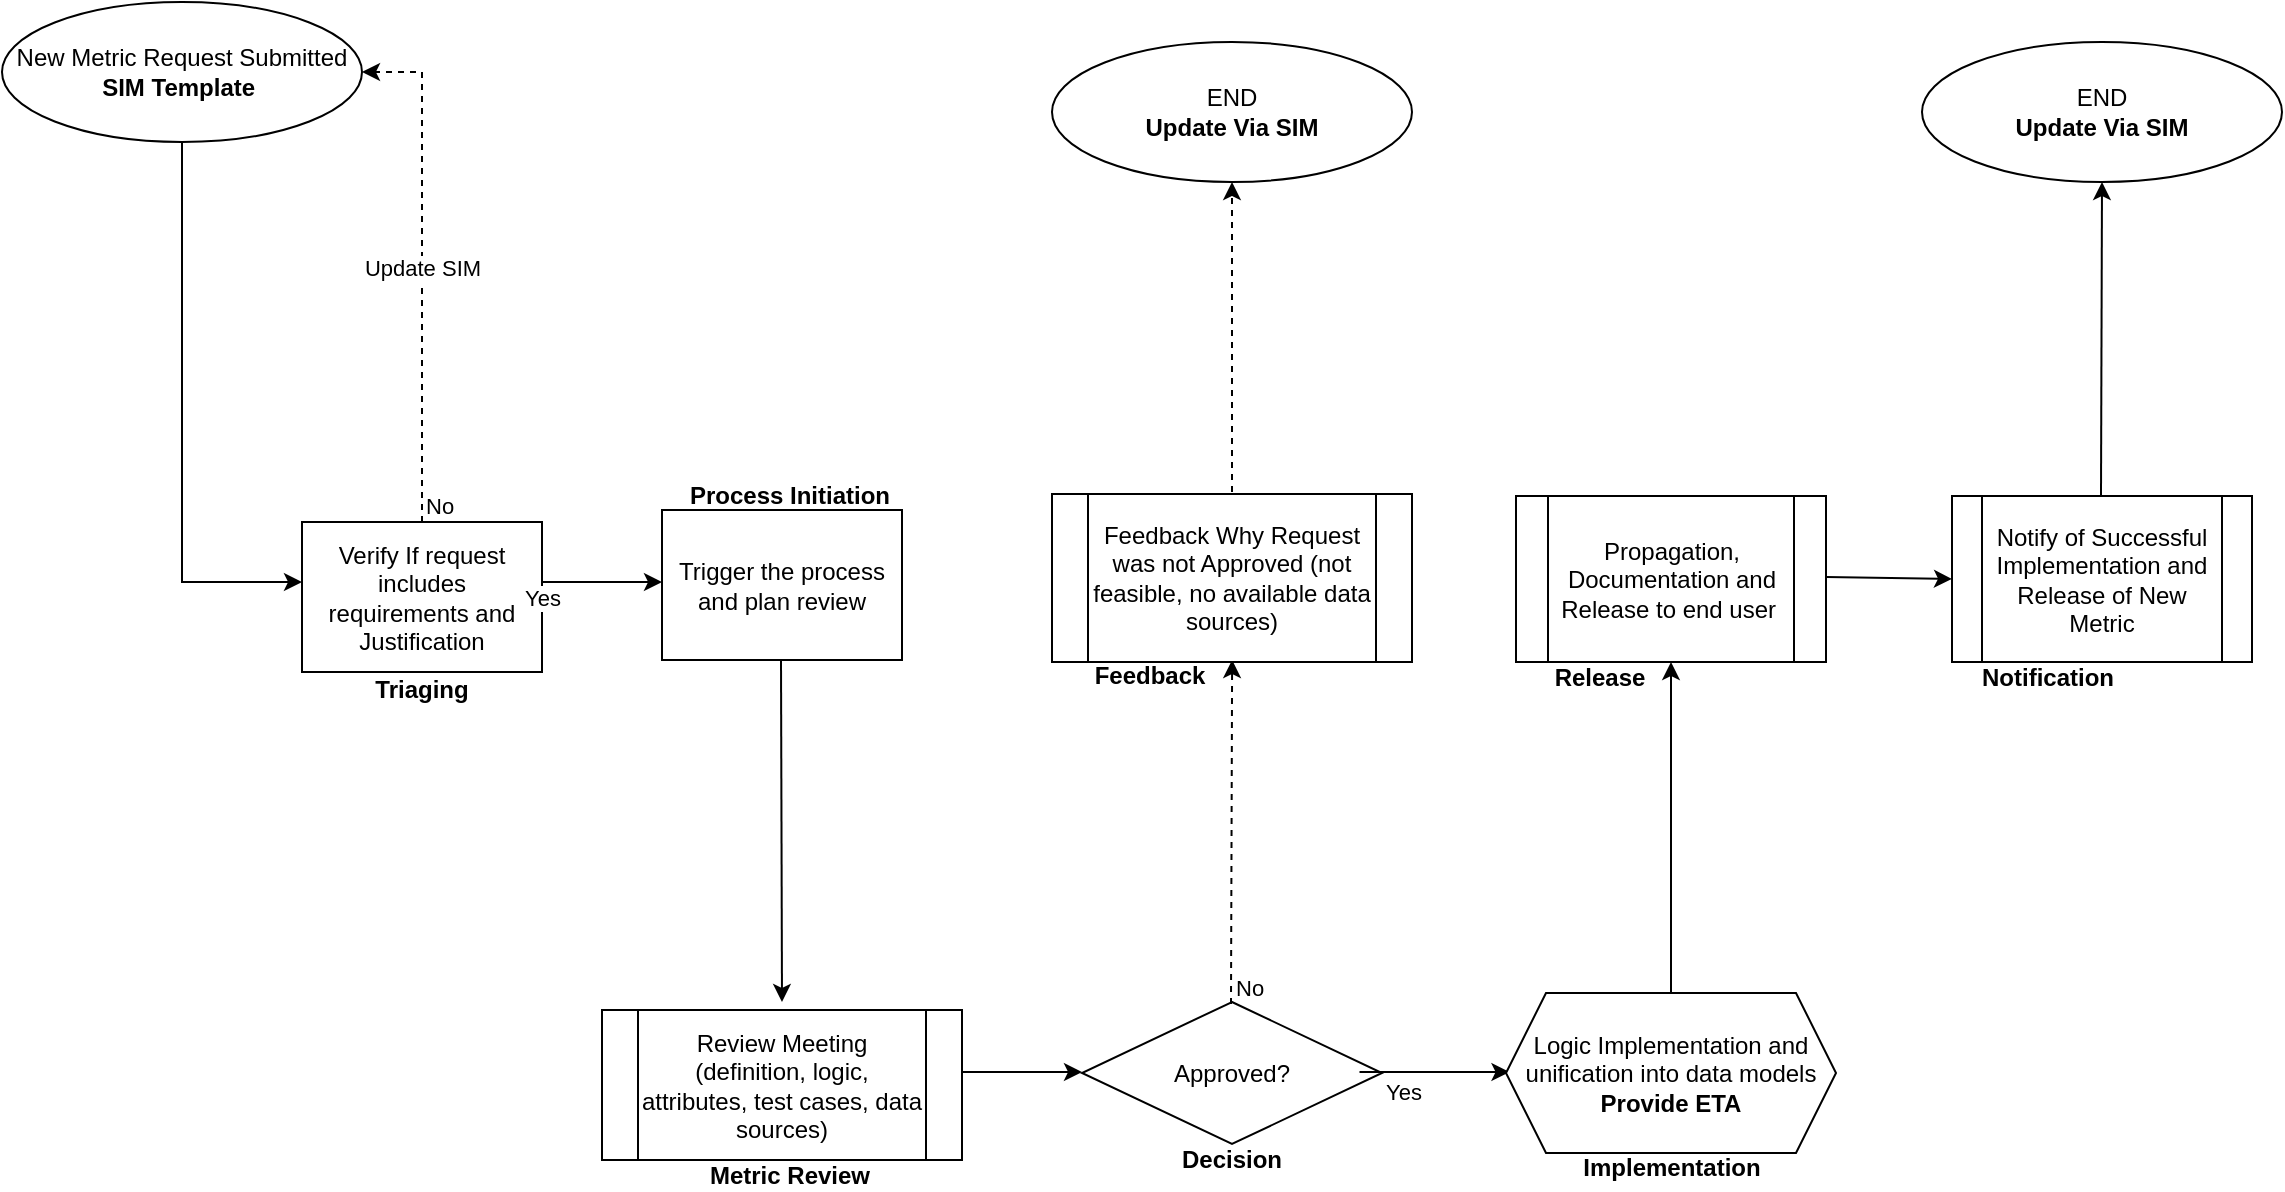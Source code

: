 <mxfile version="20.5.3" type="github">
  <diagram id="C5RBs43oDa-KdzZeNtuy" name="Page-1">
    <mxGraphModel dx="2066" dy="1110" grid="1" gridSize="15" guides="1" tooltips="1" connect="1" arrows="1" fold="1" page="1" pageScale="1" pageWidth="1169" pageHeight="827" math="0" shadow="0">
      <root>
        <mxCell id="WIyWlLk6GJQsqaUBKTNV-0" />
        <mxCell id="WIyWlLk6GJQsqaUBKTNV-1" parent="WIyWlLk6GJQsqaUBKTNV-0" />
        <mxCell id="Z4rM2pgGORxf_r6B1S_r-3" style="edgeStyle=orthogonalEdgeStyle;rounded=0;orthogonalLoop=1;jettySize=auto;html=1;exitX=0.5;exitY=1;exitDx=0;exitDy=0;entryX=0;entryY=0.4;entryDx=0;entryDy=0;entryPerimeter=0;" edge="1" parent="WIyWlLk6GJQsqaUBKTNV-1" source="Z4rM2pgGORxf_r6B1S_r-0" target="Z4rM2pgGORxf_r6B1S_r-7">
          <mxGeometry relative="1" as="geometry">
            <mxPoint x="135.923" y="360" as="targetPoint" />
            <Array as="points">
              <mxPoint x="105" y="360" />
            </Array>
          </mxGeometry>
        </mxCell>
        <mxCell id="Z4rM2pgGORxf_r6B1S_r-0" value="New Metric Request Submitted&lt;br&gt;&lt;b&gt;SIM Template&amp;nbsp;&lt;/b&gt;" style="ellipse;whiteSpace=wrap;html=1;" vertex="1" parent="WIyWlLk6GJQsqaUBKTNV-1">
          <mxGeometry x="15" y="70" width="180" height="70" as="geometry" />
        </mxCell>
        <mxCell id="Z4rM2pgGORxf_r6B1S_r-26" value="Approved?" style="rhombus;whiteSpace=wrap;html=1;" vertex="1" parent="WIyWlLk6GJQsqaUBKTNV-1">
          <mxGeometry x="555" y="570" width="150" height="71" as="geometry" />
        </mxCell>
        <mxCell id="Z4rM2pgGORxf_r6B1S_r-7" value="Verify If request includes &lt;br&gt;requirements and Justification" style="rounded=0;whiteSpace=wrap;html=1;" vertex="1" parent="WIyWlLk6GJQsqaUBKTNV-1">
          <mxGeometry x="165" y="330" width="120" height="75" as="geometry" />
        </mxCell>
        <mxCell id="Z4rM2pgGORxf_r6B1S_r-14" value="" style="endArrow=classic;html=1;rounded=0;exitX=0.25;exitY=1;exitDx=0;exitDy=0;entryX=1;entryY=0.5;entryDx=0;entryDy=0;dashed=1;" edge="1" parent="WIyWlLk6GJQsqaUBKTNV-1" target="Z4rM2pgGORxf_r6B1S_r-0">
          <mxGeometry relative="1" as="geometry">
            <mxPoint x="225" y="330" as="sourcePoint" />
            <mxPoint x="180" y="165" as="targetPoint" />
            <Array as="points">
              <mxPoint x="225" y="195" />
              <mxPoint x="225" y="105" />
            </Array>
          </mxGeometry>
        </mxCell>
        <mxCell id="Z4rM2pgGORxf_r6B1S_r-15" value="Update SIM" style="edgeLabel;resizable=0;html=1;align=center;verticalAlign=middle;" connectable="0" vertex="1" parent="Z4rM2pgGORxf_r6B1S_r-14">
          <mxGeometry relative="1" as="geometry" />
        </mxCell>
        <mxCell id="Z4rM2pgGORxf_r6B1S_r-16" value="No" style="edgeLabel;resizable=0;html=1;align=left;verticalAlign=bottom;" connectable="0" vertex="1" parent="Z4rM2pgGORxf_r6B1S_r-14">
          <mxGeometry x="-1" relative="1" as="geometry" />
        </mxCell>
        <mxCell id="Z4rM2pgGORxf_r6B1S_r-18" value="Triaging" style="text;html=1;strokeColor=none;fillColor=none;align=center;verticalAlign=middle;whiteSpace=wrap;rounded=0;fontStyle=1" vertex="1" parent="WIyWlLk6GJQsqaUBKTNV-1">
          <mxGeometry x="195" y="399" width="60" height="30" as="geometry" />
        </mxCell>
        <mxCell id="Z4rM2pgGORxf_r6B1S_r-19" value="Trigger the process and plan review" style="rounded=0;whiteSpace=wrap;html=1;" vertex="1" parent="WIyWlLk6GJQsqaUBKTNV-1">
          <mxGeometry x="345" y="324" width="120" height="75" as="geometry" />
        </mxCell>
        <mxCell id="Z4rM2pgGORxf_r6B1S_r-20" value="" style="endArrow=classic;html=1;rounded=0;" edge="1" parent="WIyWlLk6GJQsqaUBKTNV-1">
          <mxGeometry relative="1" as="geometry">
            <mxPoint x="285" y="360" as="sourcePoint" />
            <mxPoint x="345" y="360" as="targetPoint" />
            <Array as="points" />
          </mxGeometry>
        </mxCell>
        <mxCell id="Z4rM2pgGORxf_r6B1S_r-21" value="Yes" style="edgeLabel;resizable=0;html=1;align=center;verticalAlign=middle;" connectable="0" vertex="1" parent="Z4rM2pgGORxf_r6B1S_r-20">
          <mxGeometry relative="1" as="geometry">
            <mxPoint x="-30" y="8" as="offset" />
          </mxGeometry>
        </mxCell>
        <mxCell id="Z4rM2pgGORxf_r6B1S_r-22" value="Process Initiation" style="text;html=1;strokeColor=none;fillColor=none;align=center;verticalAlign=middle;whiteSpace=wrap;rounded=0;fontStyle=1" vertex="1" parent="WIyWlLk6GJQsqaUBKTNV-1">
          <mxGeometry x="345" y="309" width="127.5" height="15" as="geometry" />
        </mxCell>
        <mxCell id="Z4rM2pgGORxf_r6B1S_r-24" value="Review Meeting&lt;br&gt;(definition, logic, attributes, test cases, data sources)" style="shape=process;whiteSpace=wrap;html=1;backgroundOutline=1;" vertex="1" parent="WIyWlLk6GJQsqaUBKTNV-1">
          <mxGeometry x="315" y="574" width="180" height="75" as="geometry" />
        </mxCell>
        <mxCell id="Z4rM2pgGORxf_r6B1S_r-25" value="" style="endArrow=classic;html=1;rounded=0;" edge="1" parent="WIyWlLk6GJQsqaUBKTNV-1">
          <mxGeometry width="50" height="50" relative="1" as="geometry">
            <mxPoint x="495" y="605" as="sourcePoint" />
            <mxPoint x="555" y="605" as="targetPoint" />
          </mxGeometry>
        </mxCell>
        <mxCell id="Z4rM2pgGORxf_r6B1S_r-27" value="" style="endArrow=classic;html=1;rounded=0;dashed=1;entryX=0.824;entryY=0;entryDx=0;entryDy=0;entryPerimeter=0;" edge="1" parent="WIyWlLk6GJQsqaUBKTNV-1" target="Z4rM2pgGORxf_r6B1S_r-32">
          <mxGeometry width="50" height="50" relative="1" as="geometry">
            <mxPoint x="629.5" y="571" as="sourcePoint" />
            <mxPoint x="629.5" y="406" as="targetPoint" />
          </mxGeometry>
        </mxCell>
        <mxCell id="Z4rM2pgGORxf_r6B1S_r-28" value="&lt;meta charset=&quot;utf-8&quot;&gt;&lt;span style=&quot;color: rgb(0, 0, 0); font-family: Helvetica; font-size: 11px; font-style: normal; font-variant-ligatures: normal; font-variant-caps: normal; font-weight: 400; letter-spacing: normal; orphans: 2; text-align: left; text-indent: 0px; text-transform: none; widows: 2; word-spacing: 0px; -webkit-text-stroke-width: 0px; background-color: rgb(255, 255, 255); text-decoration-thickness: initial; text-decoration-style: initial; text-decoration-color: initial; float: none; display: inline !important;&quot;&gt;No&lt;/span&gt;" style="text;whiteSpace=wrap;html=1;" vertex="1" parent="WIyWlLk6GJQsqaUBKTNV-1">
          <mxGeometry x="630" y="549" width="32" height="21" as="geometry" />
        </mxCell>
        <mxCell id="Z4rM2pgGORxf_r6B1S_r-29" value="Feedback Why Request was not Approved (not feasible, no available data sources)" style="shape=process;whiteSpace=wrap;html=1;backgroundOutline=1;" vertex="1" parent="WIyWlLk6GJQsqaUBKTNV-1">
          <mxGeometry x="540" y="316" width="180" height="84" as="geometry" />
        </mxCell>
        <mxCell id="Z4rM2pgGORxf_r6B1S_r-30" value="Metric Review" style="text;html=1;strokeColor=none;fillColor=none;align=center;verticalAlign=middle;whiteSpace=wrap;rounded=0;fontStyle=1" vertex="1" parent="WIyWlLk6GJQsqaUBKTNV-1">
          <mxGeometry x="345" y="649" width="127.5" height="15" as="geometry" />
        </mxCell>
        <mxCell id="Z4rM2pgGORxf_r6B1S_r-31" value="Decision" style="text;html=1;strokeColor=none;fillColor=none;align=center;verticalAlign=middle;whiteSpace=wrap;rounded=0;fontStyle=1" vertex="1" parent="WIyWlLk6GJQsqaUBKTNV-1">
          <mxGeometry x="566.25" y="641" width="127.5" height="15" as="geometry" />
        </mxCell>
        <mxCell id="Z4rM2pgGORxf_r6B1S_r-32" value="Feedback" style="text;html=1;strokeColor=none;fillColor=none;align=center;verticalAlign=middle;whiteSpace=wrap;rounded=0;fontStyle=1" vertex="1" parent="WIyWlLk6GJQsqaUBKTNV-1">
          <mxGeometry x="525" y="399" width="127.5" height="15" as="geometry" />
        </mxCell>
        <mxCell id="Z4rM2pgGORxf_r6B1S_r-33" value="" style="endArrow=classic;html=1;rounded=0;dashed=1;" edge="1" parent="WIyWlLk6GJQsqaUBKTNV-1">
          <mxGeometry width="50" height="50" relative="1" as="geometry">
            <mxPoint x="630" y="315" as="sourcePoint" />
            <mxPoint x="630" y="160" as="targetPoint" />
          </mxGeometry>
        </mxCell>
        <mxCell id="Z4rM2pgGORxf_r6B1S_r-34" value="END&lt;br&gt;&lt;b&gt;Update Via SIM&lt;/b&gt;" style="ellipse;whiteSpace=wrap;html=1;" vertex="1" parent="WIyWlLk6GJQsqaUBKTNV-1">
          <mxGeometry x="540" y="90" width="180" height="70" as="geometry" />
        </mxCell>
        <mxCell id="Z4rM2pgGORxf_r6B1S_r-38" value="" style="endArrow=classic;html=1;rounded=0;" edge="1" parent="WIyWlLk6GJQsqaUBKTNV-1">
          <mxGeometry width="50" height="50" relative="1" as="geometry">
            <mxPoint x="693.75" y="605" as="sourcePoint" />
            <mxPoint x="768.75" y="605" as="targetPoint" />
          </mxGeometry>
        </mxCell>
        <mxCell id="Z4rM2pgGORxf_r6B1S_r-39" value="&lt;span style=&quot;color: rgb(0, 0, 0); font-family: Helvetica; font-size: 11px; font-style: normal; font-variant-ligatures: normal; font-variant-caps: normal; font-weight: 400; letter-spacing: normal; orphans: 2; text-align: left; text-indent: 0px; text-transform: none; widows: 2; word-spacing: 0px; -webkit-text-stroke-width: 0px; background-color: rgb(255, 255, 255); text-decoration-thickness: initial; text-decoration-style: initial; text-decoration-color: initial; float: none; display: inline !important;&quot;&gt;Yes&lt;/span&gt;" style="text;whiteSpace=wrap;html=1;" vertex="1" parent="WIyWlLk6GJQsqaUBKTNV-1">
          <mxGeometry x="705" y="601" width="32" height="21" as="geometry" />
        </mxCell>
        <mxCell id="Z4rM2pgGORxf_r6B1S_r-41" value="Logic Implementation and unification into data models&lt;br&gt;&lt;b&gt;Provide ETA&lt;/b&gt;" style="shape=hexagon;perimeter=hexagonPerimeter2;whiteSpace=wrap;html=1;fixedSize=1;" vertex="1" parent="WIyWlLk6GJQsqaUBKTNV-1">
          <mxGeometry x="767" y="565.5" width="165" height="80" as="geometry" />
        </mxCell>
        <mxCell id="Z4rM2pgGORxf_r6B1S_r-42" value="Implementation" style="text;html=1;strokeColor=none;fillColor=none;align=center;verticalAlign=middle;whiteSpace=wrap;rounded=0;fontStyle=1" vertex="1" parent="WIyWlLk6GJQsqaUBKTNV-1">
          <mxGeometry x="785.75" y="645.5" width="127.5" height="15" as="geometry" />
        </mxCell>
        <mxCell id="Z4rM2pgGORxf_r6B1S_r-43" value="" style="endArrow=classic;html=1;rounded=0;entryX=0.5;entryY=1;entryDx=0;entryDy=0;exitX=0.5;exitY=0;exitDx=0;exitDy=0;" edge="1" parent="WIyWlLk6GJQsqaUBKTNV-1" source="Z4rM2pgGORxf_r6B1S_r-41" target="Z4rM2pgGORxf_r6B1S_r-44">
          <mxGeometry width="50" height="50" relative="1" as="geometry">
            <mxPoint x="855" y="555" as="sourcePoint" />
            <mxPoint x="862" y="405" as="targetPoint" />
          </mxGeometry>
        </mxCell>
        <mxCell id="Z4rM2pgGORxf_r6B1S_r-44" value="Propagation, Documentation and Release to end user&amp;nbsp;" style="shape=process;whiteSpace=wrap;html=1;backgroundOutline=1;" vertex="1" parent="WIyWlLk6GJQsqaUBKTNV-1">
          <mxGeometry x="772" y="317" width="155" height="83" as="geometry" />
        </mxCell>
        <mxCell id="Z4rM2pgGORxf_r6B1S_r-46" value="" style="endArrow=classic;html=1;rounded=0;" edge="1" parent="WIyWlLk6GJQsqaUBKTNV-1">
          <mxGeometry width="50" height="50" relative="1" as="geometry">
            <mxPoint x="404.5" y="399" as="sourcePoint" />
            <mxPoint x="405" y="570" as="targetPoint" />
          </mxGeometry>
        </mxCell>
        <mxCell id="Z4rM2pgGORxf_r6B1S_r-47" value="Release" style="text;html=1;strokeColor=none;fillColor=none;align=center;verticalAlign=middle;whiteSpace=wrap;rounded=0;fontStyle=1" vertex="1" parent="WIyWlLk6GJQsqaUBKTNV-1">
          <mxGeometry x="750" y="400" width="127.5" height="15" as="geometry" />
        </mxCell>
        <mxCell id="Z4rM2pgGORxf_r6B1S_r-48" value="" style="endArrow=classic;html=1;rounded=0;entryX=0;entryY=0.5;entryDx=0;entryDy=0;" edge="1" parent="WIyWlLk6GJQsqaUBKTNV-1" target="Z4rM2pgGORxf_r6B1S_r-49">
          <mxGeometry width="50" height="50" relative="1" as="geometry">
            <mxPoint x="927" y="357.5" as="sourcePoint" />
            <mxPoint x="987" y="357.5" as="targetPoint" />
          </mxGeometry>
        </mxCell>
        <mxCell id="Z4rM2pgGORxf_r6B1S_r-49" value="Notify of Successful Implementation and Release of New Metric" style="shape=process;whiteSpace=wrap;html=1;backgroundOutline=1;" vertex="1" parent="WIyWlLk6GJQsqaUBKTNV-1">
          <mxGeometry x="990" y="317" width="150" height="83" as="geometry" />
        </mxCell>
        <mxCell id="Z4rM2pgGORxf_r6B1S_r-50" value="" style="endArrow=classic;html=1;rounded=0;entryX=0.5;entryY=1;entryDx=0;entryDy=0;" edge="1" parent="WIyWlLk6GJQsqaUBKTNV-1" target="Z4rM2pgGORxf_r6B1S_r-53">
          <mxGeometry width="50" height="50" relative="1" as="geometry">
            <mxPoint x="1064.5" y="317" as="sourcePoint" />
            <mxPoint x="1065" y="165" as="targetPoint" />
          </mxGeometry>
        </mxCell>
        <mxCell id="Z4rM2pgGORxf_r6B1S_r-52" value="Notification" style="text;html=1;strokeColor=none;fillColor=none;align=center;verticalAlign=middle;whiteSpace=wrap;rounded=0;fontStyle=1" vertex="1" parent="WIyWlLk6GJQsqaUBKTNV-1">
          <mxGeometry x="974" y="400" width="127.5" height="15" as="geometry" />
        </mxCell>
        <mxCell id="Z4rM2pgGORxf_r6B1S_r-53" value="END&lt;br&gt;&lt;b&gt;Update Via SIM&lt;/b&gt;" style="ellipse;whiteSpace=wrap;html=1;" vertex="1" parent="WIyWlLk6GJQsqaUBKTNV-1">
          <mxGeometry x="975" y="90" width="180" height="70" as="geometry" />
        </mxCell>
      </root>
    </mxGraphModel>
  </diagram>
</mxfile>
